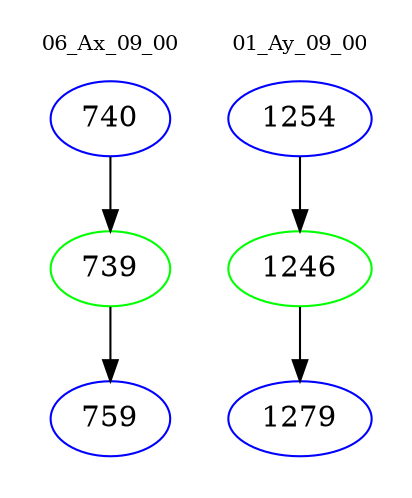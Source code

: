 digraph{
subgraph cluster_0 {
color = white
label = "06_Ax_09_00";
fontsize=10;
T0_740 [label="740", color="blue"]
T0_740 -> T0_739 [color="black"]
T0_739 [label="739", color="green"]
T0_739 -> T0_759 [color="black"]
T0_759 [label="759", color="blue"]
}
subgraph cluster_1 {
color = white
label = "01_Ay_09_00";
fontsize=10;
T1_1254 [label="1254", color="blue"]
T1_1254 -> T1_1246 [color="black"]
T1_1246 [label="1246", color="green"]
T1_1246 -> T1_1279 [color="black"]
T1_1279 [label="1279", color="blue"]
}
}
